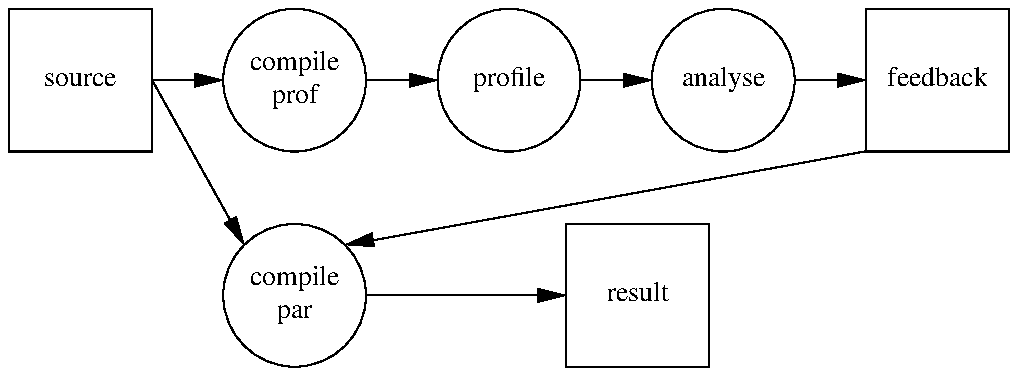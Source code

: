 .PS 5 

sep = 0.25;

SRC: box "source" wid 0.5
arrow sep
circle "compile" "prof"
arrow sep
circle "profile" 
arrow sep
circle "analyse"
arrow sep
FEED: box "feedback" wid 0.5

COMP: circle "compile" "par" at 1st circle - (0, 0.753)
RES: box "result" wid 0.5 with .c at COMP.c + (1.2, 0)
arrow from COMP.e to RES.w

arrow from SRC.e to COMP.nw
arrow from FEED.sw to COMP.ne

.PE
